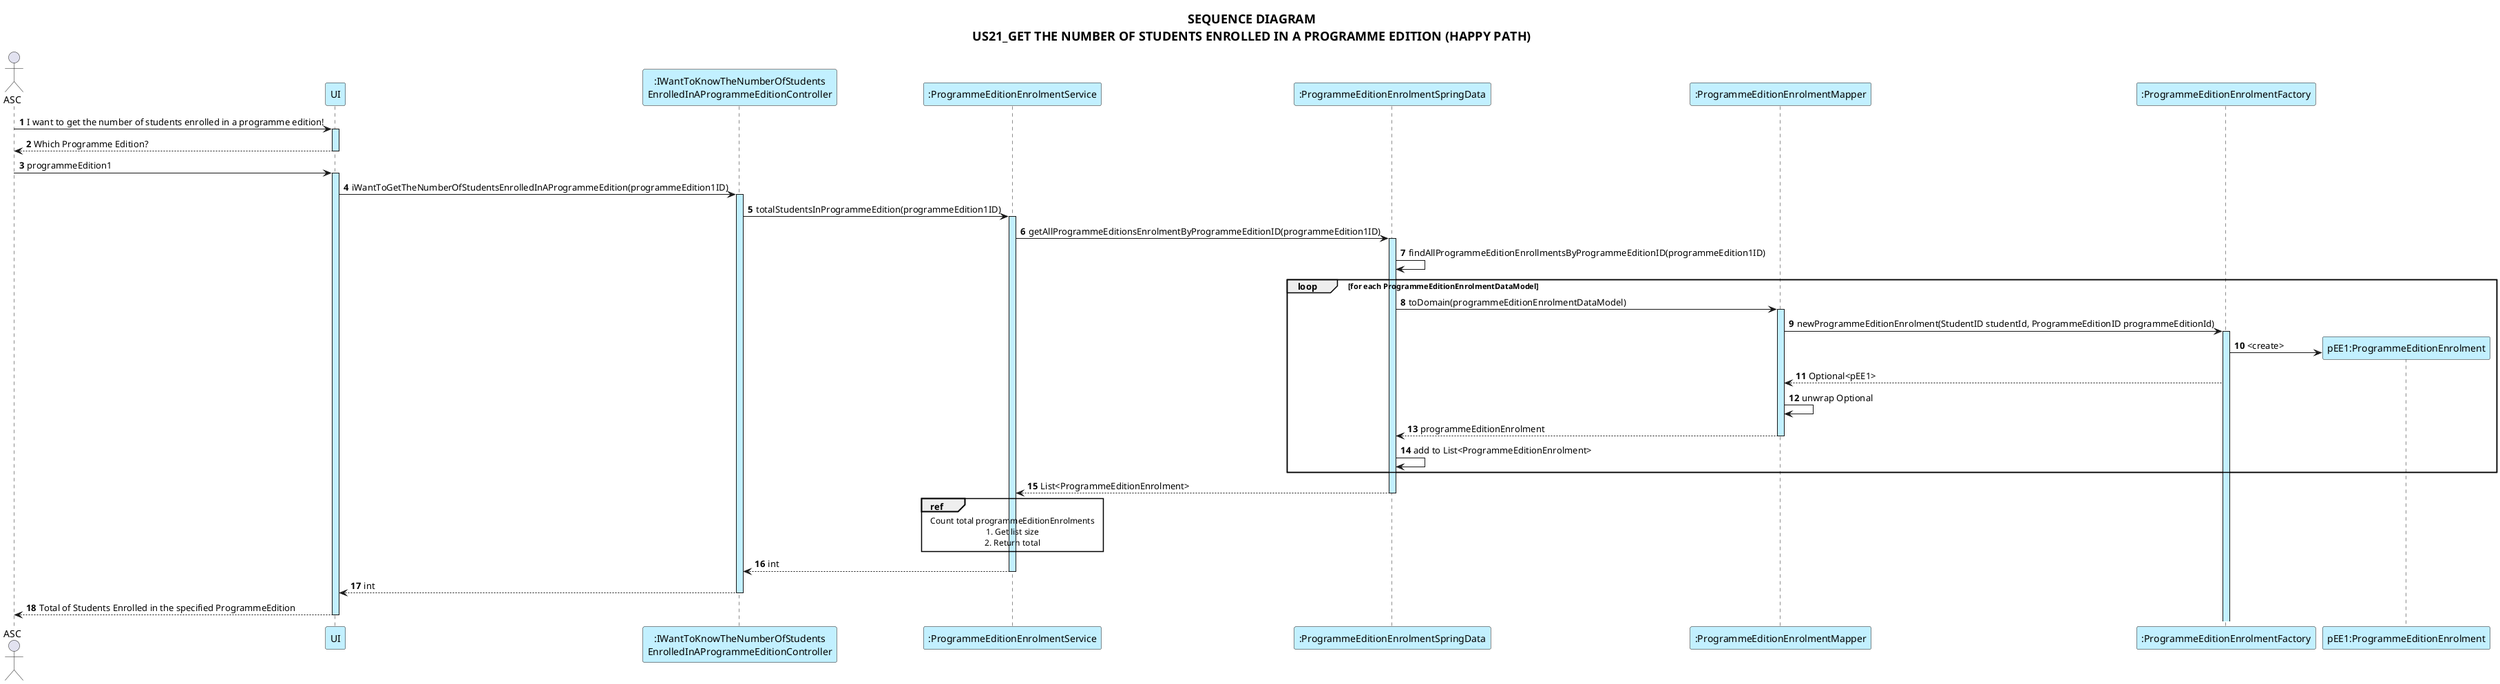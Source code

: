 @startuml US21

skinparam ParticipantBackgroundColor #application
skinparam SequenceLifeLineBackgroundColor #application
skinparam RefBorderColor #application

actor ASC
participant UI
participant ":IWantToKnowTheNumberOfStudents\nEnrolledInAProgrammeEditionController" as CTR
participant ":ProgrammeEditionEnrolmentService"
participant ":ProgrammeEditionEnrolmentSpringData" as SpringData
participant ":ProgrammeEditionEnrolmentMapper"
participant ":ProgrammeEditionEnrolmentFactory"
autonumber
skinparam titleFontSize 18

title: SEQUENCE DIAGRAM\nUS21_GET THE NUMBER OF STUDENTS ENROLLED IN A PROGRAMME EDITION (HAPPY PATH)

ASC -> UI ++ : I want to get the number of students enrolled in a programme edition!
UI --> ASC -- : Which Programme Edition?
ASC -> UI ++ : programmeEdition1
UI -> CTR ++ : iWantToGetTheNumberOfStudentsEnrolledInAProgrammeEdition(programmeEdition1ID)

CTR -> ":ProgrammeEditionEnrolmentService" ++: totalStudentsInProgrammeEdition(programmeEdition1ID)
":ProgrammeEditionEnrolmentService" -> SpringData ++: getAllProgrammeEditionsEnrolmentByProgrammeEditionID(programmeEdition1ID)
SpringData -> SpringData : findAllProgrammeEditionEnrollmentsByProgrammeEditionID(programmeEdition1ID)

loop for each ProgrammeEditionEnrolmentDataModel
    SpringData -> ":ProgrammeEditionEnrolmentMapper" ++: toDomain(programmeEditionEnrolmentDataModel)
    ":ProgrammeEditionEnrolmentMapper" -> ":ProgrammeEditionEnrolmentFactory"++: newProgrammeEditionEnrolment(StudentID studentId, ProgrammeEditionID programmeEditionId)
    create "pEE1:ProgrammeEditionEnrolment" as ProgrammeEditionEnrolment1
    ":ProgrammeEditionEnrolmentFactory" -> ProgrammeEditionEnrolment1: <create>
    ":ProgrammeEditionEnrolmentFactory" --> ":ProgrammeEditionEnrolmentMapper": Optional<pEE1>
    ":ProgrammeEditionEnrolmentMapper" -> ":ProgrammeEditionEnrolmentMapper": unwrap Optional
    ":ProgrammeEditionEnrolmentMapper" --> SpringData --: programmeEditionEnrolment
    SpringData -> SpringData: add to List<ProgrammeEditionEnrolment>
end

SpringData --> ":ProgrammeEditionEnrolmentService" --: List<ProgrammeEditionEnrolment>
ref over ":ProgrammeEditionEnrolmentService"
    Count total programmeEditionEnrolments
    1. Get list size
    2. Return total
end ref

":ProgrammeEditionEnrolmentService" --> CTR --: int
CTR --> UI --: int
UI --> ASC --: Total of Students Enrolled in the specified ProgrammeEdition

@enduml
